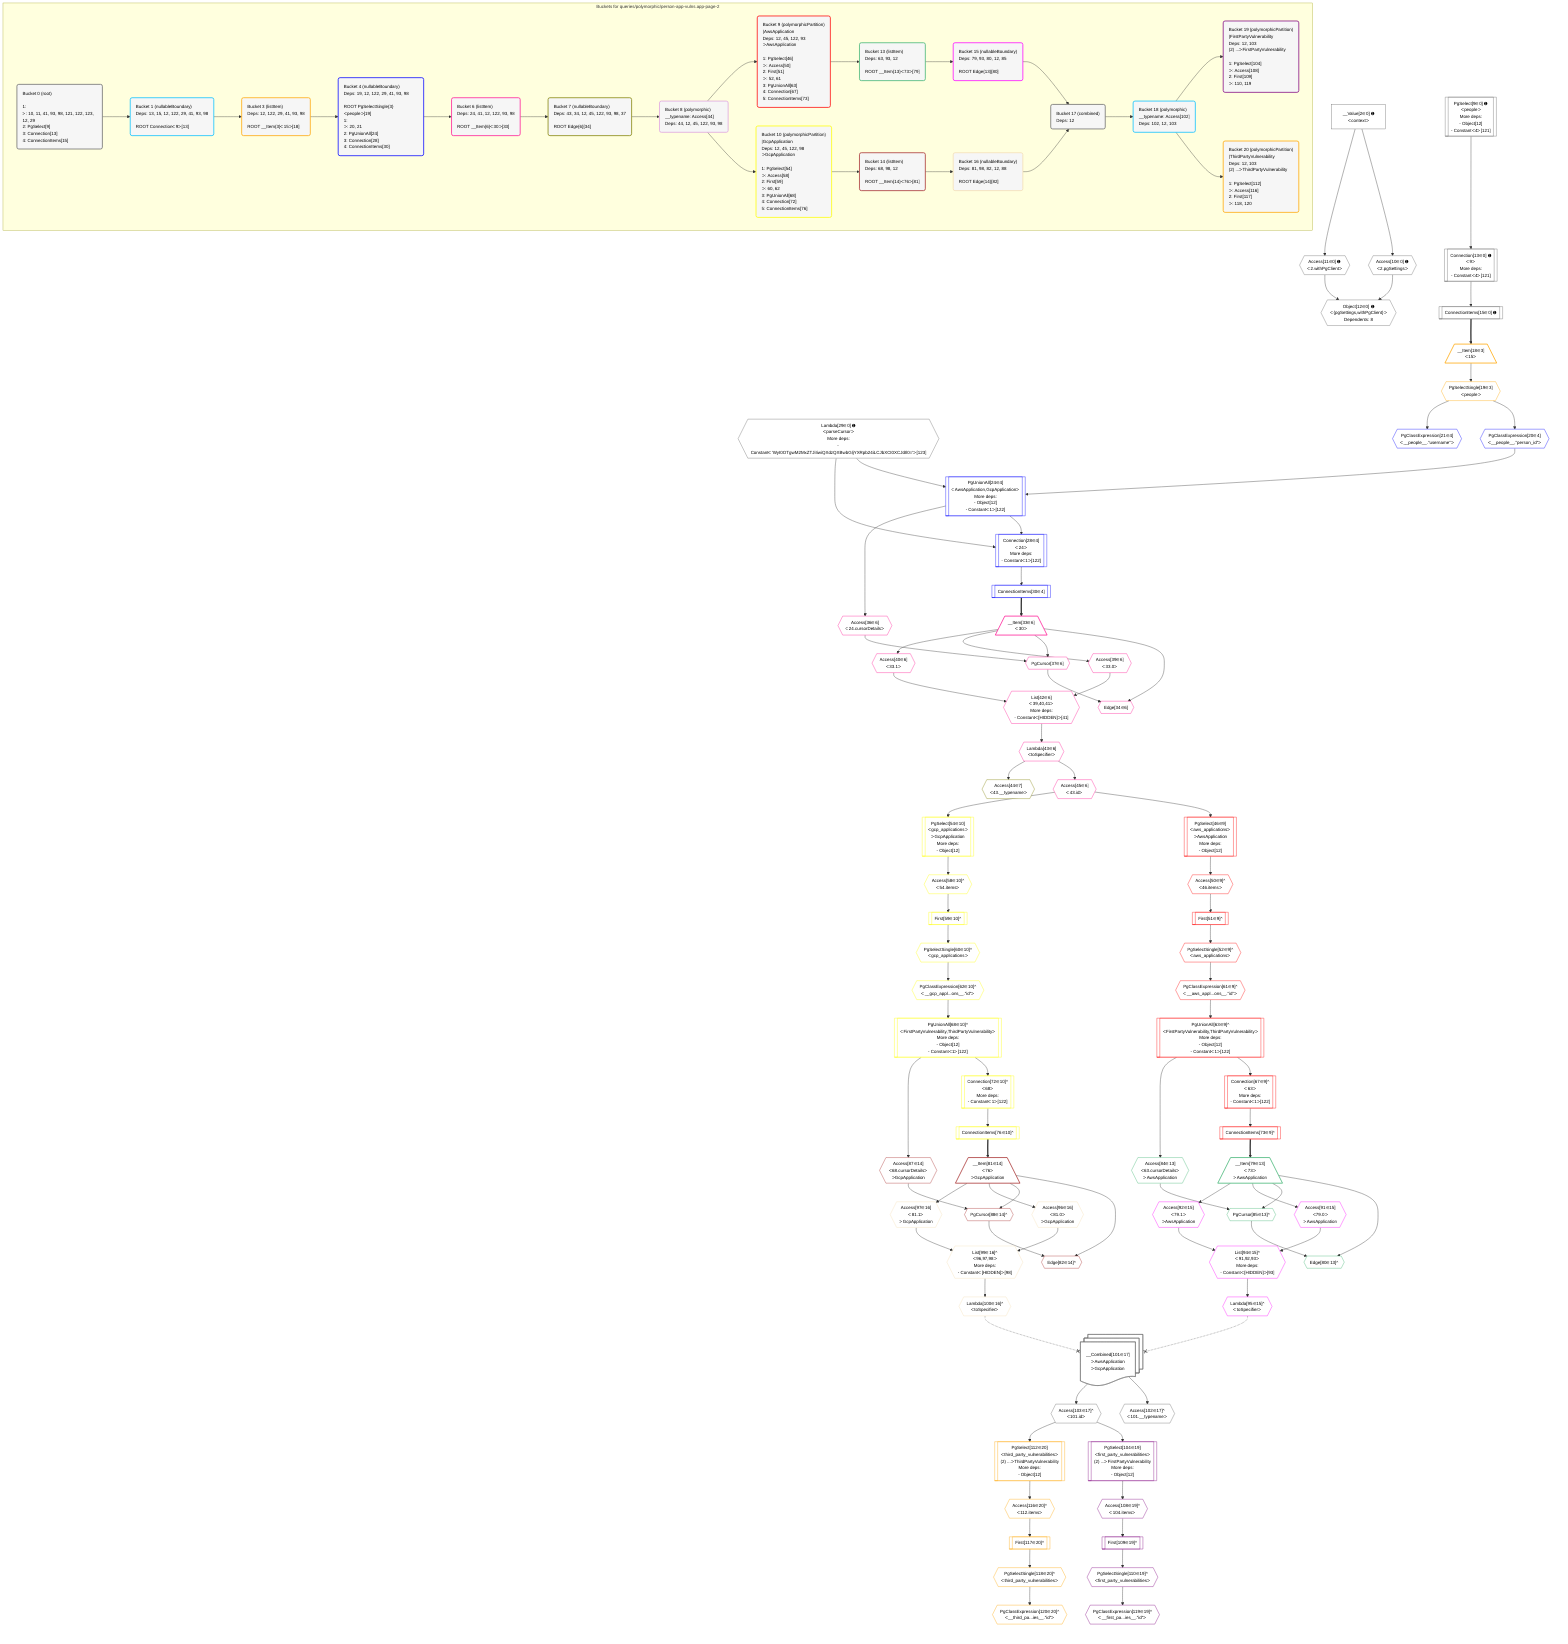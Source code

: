%%{init: {'themeVariables': { 'fontSize': '12px'}}}%%
graph TD
    classDef path fill:#eee,stroke:#000,color:#000
    classDef plan fill:#fff,stroke-width:1px,color:#000
    classDef itemplan fill:#fff,stroke-width:2px,color:#000
    classDef unbatchedplan fill:#dff,stroke-width:1px,color:#000
    classDef sideeffectplan fill:#fcc,stroke-width:2px,color:#000
    classDef bucket fill:#f6f6f6,color:#000,stroke-width:2px,text-align:left

    subgraph "Buckets for queries/polymorphic/person-app-vulns.app-page-2"
    Bucket0("Bucket 0 (root)<br /><br />1: <br />ᐳ: 10, 11, 41, 93, 98, 121, 122, 123, 12, 29<br />2: PgSelect[9]<br />3: Connection[13]<br />4: ConnectionItems[15]"):::bucket
    Bucket1("Bucket 1 (nullableBoundary)<br />Deps: 13, 15, 12, 122, 29, 41, 93, 98<br /><br />ROOT Connectionᐸ9ᐳ[13]"):::bucket
    Bucket3("Bucket 3 (listItem)<br />Deps: 12, 122, 29, 41, 93, 98<br /><br />ROOT __Item{3}ᐸ15ᐳ[18]"):::bucket
    Bucket4("Bucket 4 (nullableBoundary)<br />Deps: 19, 12, 122, 29, 41, 93, 98<br /><br />ROOT PgSelectSingle{3}ᐸpeopleᐳ[19]<br />1: <br />ᐳ: 20, 21<br />2: PgUnionAll[24]<br />3: Connection[28]<br />4: ConnectionItems[30]"):::bucket
    Bucket6("Bucket 6 (listItem)<br />Deps: 24, 41, 12, 122, 93, 98<br /><br />ROOT __Item{6}ᐸ30ᐳ[33]"):::bucket
    Bucket7("Bucket 7 (nullableBoundary)<br />Deps: 43, 34, 12, 45, 122, 93, 98, 37<br /><br />ROOT Edge{6}[34]"):::bucket
    Bucket8("Bucket 8 (polymorphic)<br />__typename: Access[44]<br />Deps: 44, 12, 45, 122, 93, 98"):::bucket
    Bucket9("Bucket 9 (polymorphicPartition)<br />|AwsApplication<br />Deps: 12, 45, 122, 93<br />ᐳAwsApplication<br /><br />1: PgSelect[46]<br />ᐳ: Access[50]<br />2: First[51]<br />ᐳ: 52, 61<br />3: PgUnionAll[63]<br />4: Connection[67]<br />5: ConnectionItems[73]"):::bucket
    Bucket10("Bucket 10 (polymorphicPartition)<br />|GcpApplication<br />Deps: 12, 45, 122, 98<br />ᐳGcpApplication<br /><br />1: PgSelect[54]<br />ᐳ: Access[58]<br />2: First[59]<br />ᐳ: 60, 62<br />3: PgUnionAll[68]<br />4: Connection[72]<br />5: ConnectionItems[76]"):::bucket
    Bucket13("Bucket 13 (listItem)<br />Deps: 63, 93, 12<br /><br />ROOT __Item{13}ᐸ73ᐳ[79]"):::bucket
    Bucket14("Bucket 14 (listItem)<br />Deps: 68, 98, 12<br /><br />ROOT __Item{14}ᐸ76ᐳ[81]"):::bucket
    Bucket15("Bucket 15 (nullableBoundary)<br />Deps: 79, 93, 80, 12, 85<br /><br />ROOT Edge{13}[80]"):::bucket
    Bucket16("Bucket 16 (nullableBoundary)<br />Deps: 81, 98, 82, 12, 88<br /><br />ROOT Edge{14}[82]"):::bucket
    Bucket17("Bucket 17 (combined)<br />Deps: 12"):::bucket
    Bucket18("Bucket 18 (polymorphic)<br />__typename: Access[102]<br />Deps: 102, 12, 103"):::bucket
    Bucket19("Bucket 19 (polymorphicPartition)<br />|FirstPartyVulnerability<br />Deps: 12, 103<br />(2) ...ᐳFirstPartyVulnerability<br /><br />1: PgSelect[104]<br />ᐳ: Access[108]<br />2: First[109]<br />ᐳ: 110, 119"):::bucket
    Bucket20("Bucket 20 (polymorphicPartition)<br />|ThirdPartyVulnerability<br />Deps: 12, 103<br />(2) ...ᐳThirdPartyVulnerability<br /><br />1: PgSelect[112]<br />ᐳ: Access[116]<br />2: First[117]<br />ᐳ: 118, 120"):::bucket
    end
    Bucket0 --> Bucket1
    Bucket1 --> Bucket3
    Bucket3 --> Bucket4
    Bucket4 --> Bucket6
    Bucket6 --> Bucket7
    Bucket7 --> Bucket8
    Bucket8 --> Bucket9 & Bucket10
    Bucket9 --> Bucket13
    Bucket10 --> Bucket14
    Bucket13 --> Bucket15
    Bucket14 --> Bucket16
    Bucket15 --> Bucket17
    Bucket16 --> Bucket17
    Bucket17 --> Bucket18
    Bucket18 --> Bucket19 & Bucket20

    %% plan dependencies
    PgSelect9[["PgSelect[9∈0] ➊<br />ᐸpeopleᐳ<br />More deps:<br />- Object[12]<br />- Constantᐸ4ᐳ[121]"]]:::plan
    Object12{{"Object[12∈0] ➊<br />ᐸ{pgSettings,withPgClient}ᐳ<br />Dependents: 8"}}:::plan
    Access10{{"Access[10∈0] ➊<br />ᐸ2.pgSettingsᐳ"}}:::plan
    Access11{{"Access[11∈0] ➊<br />ᐸ2.withPgClientᐳ"}}:::plan
    Access10 & Access11 --> Object12
    Connection13[["Connection[13∈0] ➊<br />ᐸ9ᐳ<br />More deps:<br />- Constantᐸ4ᐳ[121]"]]:::plan
    PgSelect9 --> Connection13
    __Value2["__Value[2∈0] ➊<br />ᐸcontextᐳ"]:::plan
    __Value2 --> Access10
    __Value2 --> Access11
    ConnectionItems15[["ConnectionItems[15∈0] ➊"]]:::plan
    Connection13 --> ConnectionItems15
    Lambda29{{"Lambda[29∈0] ➊<br />ᐸparseCursorᐳ<br />More deps:<br />- Constantᐸ'WyI0OTgwM2MxZTJiIiwiQXdzQXBwbGljYXRpb24iLCJbXCI0XCJdIl0='ᐳ[123]"}}:::plan
    __Item18[/"__Item[18∈3]<br />ᐸ15ᐳ"\]:::itemplan
    ConnectionItems15 ==> __Item18
    PgSelectSingle19{{"PgSelectSingle[19∈3]<br />ᐸpeopleᐳ"}}:::plan
    __Item18 --> PgSelectSingle19
    PgUnionAll24[["PgUnionAll[24∈4]<br />ᐸAwsApplication,GcpApplicationᐳ<br />More deps:<br />- Object[12]<br />- Constantᐸ1ᐳ[122]"]]:::plan
    PgClassExpression20{{"PgClassExpression[20∈4]<br />ᐸ__people__.”person_id”ᐳ"}}:::plan
    PgClassExpression20 & Lambda29 --> PgUnionAll24
    Connection28[["Connection[28∈4]<br />ᐸ24ᐳ<br />More deps:<br />- Constantᐸ1ᐳ[122]"]]:::plan
    PgUnionAll24 & Lambda29 --> Connection28
    PgSelectSingle19 --> PgClassExpression20
    PgClassExpression21{{"PgClassExpression[21∈4]<br />ᐸ__people__.”username”ᐳ"}}:::plan
    PgSelectSingle19 --> PgClassExpression21
    ConnectionItems30[["ConnectionItems[30∈4]"]]:::plan
    Connection28 --> ConnectionItems30
    List42{{"List[42∈6]<br />ᐸ39,40,41ᐳ<br />More deps:<br />- Constantᐸ[HIDDEN]ᐳ[41]"}}:::plan
    Access39{{"Access[39∈6]<br />ᐸ33.0ᐳ"}}:::plan
    Access40{{"Access[40∈6]<br />ᐸ33.1ᐳ"}}:::plan
    Access39 & Access40 --> List42
    Edge34{{"Edge[34∈6]"}}:::plan
    __Item33[/"__Item[33∈6]<br />ᐸ30ᐳ"\]:::itemplan
    PgCursor37{{"PgCursor[37∈6]"}}:::plan
    __Item33 & PgCursor37 --> Edge34
    Access36{{"Access[36∈6]<br />ᐸ24.cursorDetailsᐳ"}}:::plan
    __Item33 & Access36 --> PgCursor37
    ConnectionItems30 ==> __Item33
    PgUnionAll24 --> Access36
    __Item33 --> Access39
    __Item33 --> Access40
    Lambda43{{"Lambda[43∈6]<br />ᐸtoSpecifierᐳ"}}:::plan
    List42 --> Lambda43
    Access45{{"Access[45∈6]<br />ᐸ43.idᐳ"}}:::plan
    Lambda43 --> Access45
    Access44{{"Access[44∈7]<br />ᐸ43.__typenameᐳ"}}:::plan
    Lambda43 --> Access44
    PgUnionAll63[["PgUnionAll[63∈9]^<br />ᐸFirstPartyVulnerability,ThirdPartyVulnerabilityᐳ<br />More deps:<br />- Object[12]<br />- Constantᐸ1ᐳ[122]"]]:::plan
    PgClassExpression61{{"PgClassExpression[61∈9]^<br />ᐸ__aws_appl...ons__.”id”ᐳ"}}:::plan
    PgClassExpression61 --> PgUnionAll63
    PgSelect46[["PgSelect[46∈9]<br />ᐸaws_applicationsᐳ<br />ᐳAwsApplication<br />More deps:<br />- Object[12]"]]:::plan
    Access45 --> PgSelect46
    Connection67[["Connection[67∈9]^<br />ᐸ63ᐳ<br />More deps:<br />- Constantᐸ1ᐳ[122]"]]:::plan
    PgUnionAll63 --> Connection67
    Access50{{"Access[50∈9]^<br />ᐸ46.itemsᐳ"}}:::plan
    PgSelect46 --> Access50
    First51[["First[51∈9]^"]]:::plan
    Access50 --> First51
    PgSelectSingle52{{"PgSelectSingle[52∈9]^<br />ᐸaws_applicationsᐳ"}}:::plan
    First51 --> PgSelectSingle52
    PgSelectSingle52 --> PgClassExpression61
    ConnectionItems73[["ConnectionItems[73∈9]^"]]:::plan
    Connection67 --> ConnectionItems73
    PgUnionAll68[["PgUnionAll[68∈10]^<br />ᐸFirstPartyVulnerability,ThirdPartyVulnerabilityᐳ<br />More deps:<br />- Object[12]<br />- Constantᐸ1ᐳ[122]"]]:::plan
    PgClassExpression62{{"PgClassExpression[62∈10]^<br />ᐸ__gcp_appl...ons__.”id”ᐳ"}}:::plan
    PgClassExpression62 --> PgUnionAll68
    PgSelect54[["PgSelect[54∈10]<br />ᐸgcp_applicationsᐳ<br />ᐳGcpApplication<br />More deps:<br />- Object[12]"]]:::plan
    Access45 --> PgSelect54
    Connection72[["Connection[72∈10]^<br />ᐸ68ᐳ<br />More deps:<br />- Constantᐸ1ᐳ[122]"]]:::plan
    PgUnionAll68 --> Connection72
    Access58{{"Access[58∈10]^<br />ᐸ54.itemsᐳ"}}:::plan
    PgSelect54 --> Access58
    First59[["First[59∈10]^"]]:::plan
    Access58 --> First59
    PgSelectSingle60{{"PgSelectSingle[60∈10]^<br />ᐸgcp_applicationsᐳ"}}:::plan
    First59 --> PgSelectSingle60
    PgSelectSingle60 --> PgClassExpression62
    ConnectionItems76[["ConnectionItems[76∈10]^"]]:::plan
    Connection72 --> ConnectionItems76
    Edge80{{"Edge[80∈13]^"}}:::plan
    __Item79[/"__Item[79∈13]<br />ᐸ73ᐳ<br />ᐳAwsApplication"\]:::itemplan
    PgCursor85{{"PgCursor[85∈13]^"}}:::plan
    __Item79 & PgCursor85 --> Edge80
    Access84{{"Access[84∈13]<br />ᐸ63.cursorDetailsᐳ<br />ᐳAwsApplication"}}:::plan
    __Item79 & Access84 --> PgCursor85
    ConnectionItems73 ==> __Item79
    PgUnionAll63 --> Access84
    Edge82{{"Edge[82∈14]^"}}:::plan
    __Item81[/"__Item[81∈14]<br />ᐸ76ᐳ<br />ᐳGcpApplication"\]:::itemplan
    PgCursor88{{"PgCursor[88∈14]^"}}:::plan
    __Item81 & PgCursor88 --> Edge82
    Access87{{"Access[87∈14]<br />ᐸ68.cursorDetailsᐳ<br />ᐳGcpApplication"}}:::plan
    __Item81 & Access87 --> PgCursor88
    ConnectionItems76 ==> __Item81
    PgUnionAll68 --> Access87
    List94{{"List[94∈15]^<br />ᐸ91,92,93ᐳ<br />More deps:<br />- Constantᐸ[HIDDEN]ᐳ[93]"}}:::plan
    Access91{{"Access[91∈15]<br />ᐸ79.0ᐳ<br />ᐳAwsApplication"}}:::plan
    Access92{{"Access[92∈15]<br />ᐸ79.1ᐳ<br />ᐳAwsApplication"}}:::plan
    Access91 & Access92 --> List94
    __Item79 --> Access91
    __Item79 --> Access92
    Lambda95{{"Lambda[95∈15]^<br />ᐸtoSpecifierᐳ"}}:::plan
    List94 --> Lambda95
    List99{{"List[99∈16]^<br />ᐸ96,97,98ᐳ<br />More deps:<br />- Constantᐸ[HIDDEN]ᐳ[98]"}}:::plan
    Access96{{"Access[96∈16]<br />ᐸ81.0ᐳ<br />ᐳGcpApplication"}}:::plan
    Access97{{"Access[97∈16]<br />ᐸ81.1ᐳ<br />ᐳGcpApplication"}}:::plan
    Access96 & Access97 --> List99
    __Item81 --> Access96
    __Item81 --> Access97
    Lambda100{{"Lambda[100∈16]^<br />ᐸtoSpecifierᐳ"}}:::plan
    List99 --> Lambda100
    Access102{{"Access[102∈17]^<br />ᐸ101.__typenameᐳ"}}:::plan
    __Value101:::plan@{shape: docs, label: "__Combined[101∈17]<br />ᐳAwsApplication<br />ᐳGcpApplication"}
    __Value101 --> Access102
    Access103{{"Access[103∈17]^<br />ᐸ101.idᐳ"}}:::plan
    __Value101 --> Access103
    PgSelect104[["PgSelect[104∈19]<br />ᐸfirst_party_vulnerabilitiesᐳ<br />(2) ...ᐳFirstPartyVulnerability<br />More deps:<br />- Object[12]"]]:::plan
    Access103 --> PgSelect104
    Access108{{"Access[108∈19]^<br />ᐸ104.itemsᐳ"}}:::plan
    PgSelect104 --> Access108
    First109[["First[109∈19]^"]]:::plan
    Access108 --> First109
    PgSelectSingle110{{"PgSelectSingle[110∈19]^<br />ᐸfirst_party_vulnerabilitiesᐳ"}}:::plan
    First109 --> PgSelectSingle110
    PgClassExpression119{{"PgClassExpression[119∈19]^<br />ᐸ__first_pa...ies__.”id”ᐳ"}}:::plan
    PgSelectSingle110 --> PgClassExpression119
    PgSelect112[["PgSelect[112∈20]<br />ᐸthird_party_vulnerabilitiesᐳ<br />(2) ...ᐳThirdPartyVulnerability<br />More deps:<br />- Object[12]"]]:::plan
    Access103 --> PgSelect112
    Access116{{"Access[116∈20]^<br />ᐸ112.itemsᐳ"}}:::plan
    PgSelect112 --> Access116
    First117[["First[117∈20]^"]]:::plan
    Access116 --> First117
    PgSelectSingle118{{"PgSelectSingle[118∈20]^<br />ᐸthird_party_vulnerabilitiesᐳ"}}:::plan
    First117 --> PgSelectSingle118
    PgClassExpression120{{"PgClassExpression[120∈20]^<br />ᐸ__third_pa...ies__.”id”ᐳ"}}:::plan
    PgSelectSingle118 --> PgClassExpression120

    %% define steps
    classDef bucket0 stroke:#696969
    class Bucket0,__Value2,PgSelect9,Access10,Access11,Object12,Connection13,ConnectionItems15,Lambda29 bucket0
    classDef bucket1 stroke:#00bfff
    class Bucket1 bucket1
    classDef bucket3 stroke:#ffa500
    class Bucket3,__Item18,PgSelectSingle19 bucket3
    classDef bucket4 stroke:#0000ff
    class Bucket4,PgClassExpression20,PgClassExpression21,PgUnionAll24,Connection28,ConnectionItems30 bucket4
    classDef bucket6 stroke:#ff1493
    class Bucket6,__Item33,Edge34,Access36,PgCursor37,Access39,Access40,List42,Lambda43,Access45 bucket6
    classDef bucket7 stroke:#808000
    class Bucket7,Access44 bucket7
    classDef bucket8 stroke:#dda0dd
    class Bucket8 bucket8
    classDef bucket9 stroke:#ff0000
    class Bucket9,PgSelect46,Access50,First51,PgSelectSingle52,PgClassExpression61,PgUnionAll63,Connection67,ConnectionItems73 bucket9
    classDef bucket10 stroke:#ffff00
    class Bucket10,PgSelect54,Access58,First59,PgSelectSingle60,PgClassExpression62,PgUnionAll68,Connection72,ConnectionItems76 bucket10
    classDef bucket13 stroke:#3cb371
    class Bucket13,__Item79,Edge80,Access84,PgCursor85 bucket13
    classDef bucket14 stroke:#a52a2a
    class Bucket14,__Item81,Edge82,Access87,PgCursor88 bucket14
    classDef bucket15 stroke:#ff00ff
    class Bucket15,Access91,Access92,List94,Lambda95 bucket15
    classDef bucket16 stroke:#f5deb3
    class Bucket16,Access96,Access97,List99,Lambda100 bucket16
    classDef bucket17 stroke:#696969
    class Bucket17,__Value101,Access102,Access103 bucket17
    classDef bucket18 stroke:#00bfff
    class Bucket18 bucket18
    classDef bucket19 stroke:#7f007f
    class Bucket19,PgSelect104,Access108,First109,PgSelectSingle110,PgClassExpression119 bucket19
    classDef bucket20 stroke:#ffa500
    class Bucket20,PgSelect112,Access116,First117,PgSelectSingle118,PgClassExpression120 bucket20

    Lambda95 -.-x __Value101
    Lambda100 -.-x __Value101